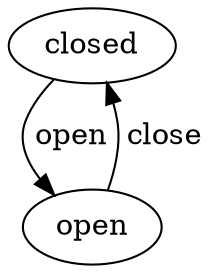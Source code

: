 digraph "fsm" {
  "closed";
  "open";
  "closed" -> "open" [ label=" open " ];
  "open" -> "closed" [ label=" close " ];
}